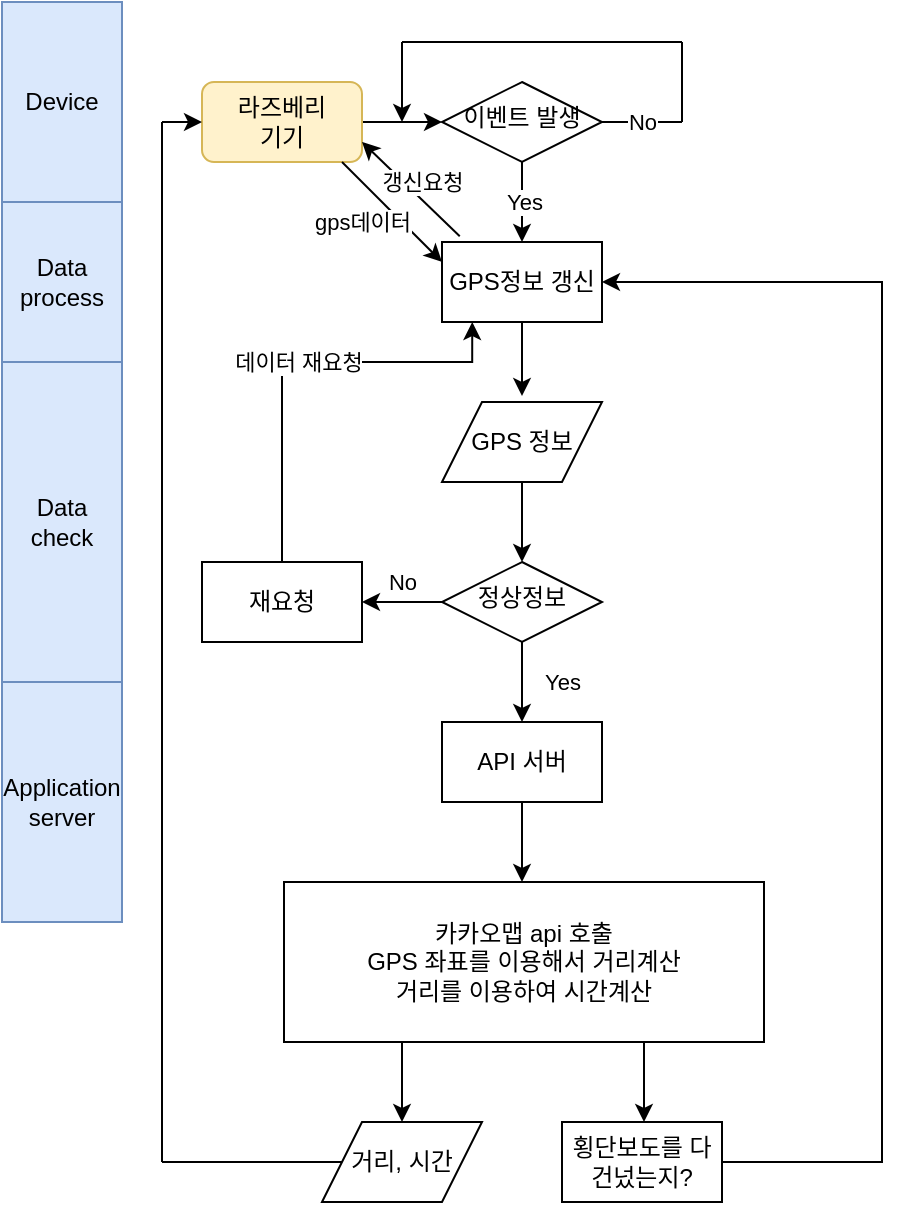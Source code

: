 <mxfile version="14.9.6" type="github">
  <diagram id="C5RBs43oDa-KdzZeNtuy" name="Page-1">
    <mxGraphModel dx="1041" dy="686" grid="1" gridSize="10" guides="1" tooltips="1" connect="1" arrows="1" fold="1" page="1" pageScale="1" pageWidth="827" pageHeight="1169" math="0" shadow="0">
      <root>
        <mxCell id="WIyWlLk6GJQsqaUBKTNV-0" />
        <mxCell id="WIyWlLk6GJQsqaUBKTNV-1" parent="WIyWlLk6GJQsqaUBKTNV-0" />
        <mxCell id="GxKSa9antSzEtUDHz2OE-47" style="edgeStyle=orthogonalEdgeStyle;rounded=0;orthogonalLoop=1;jettySize=auto;html=1;entryX=0;entryY=0.5;entryDx=0;entryDy=0;" edge="1" parent="WIyWlLk6GJQsqaUBKTNV-1" source="WIyWlLk6GJQsqaUBKTNV-3" target="WIyWlLk6GJQsqaUBKTNV-6">
          <mxGeometry relative="1" as="geometry" />
        </mxCell>
        <mxCell id="WIyWlLk6GJQsqaUBKTNV-3" value="라즈베리&lt;br&gt;기기" style="rounded=1;whiteSpace=wrap;html=1;fontSize=12;glass=0;strokeWidth=1;shadow=0;fillColor=#fff2cc;strokeColor=#d6b656;" parent="WIyWlLk6GJQsqaUBKTNV-1" vertex="1">
          <mxGeometry x="120" y="120" width="80" height="40" as="geometry" />
        </mxCell>
        <mxCell id="GxKSa9antSzEtUDHz2OE-61" value="Yes" style="edgeStyle=orthogonalEdgeStyle;rounded=0;orthogonalLoop=1;jettySize=auto;html=1;" edge="1" parent="WIyWlLk6GJQsqaUBKTNV-1" source="WIyWlLk6GJQsqaUBKTNV-6">
          <mxGeometry relative="1" as="geometry">
            <mxPoint x="280" y="200" as="targetPoint" />
          </mxGeometry>
        </mxCell>
        <mxCell id="WIyWlLk6GJQsqaUBKTNV-6" value="이벤트 발생&lt;br&gt;" style="rhombus;whiteSpace=wrap;html=1;shadow=0;fontFamily=Helvetica;fontSize=12;align=center;strokeWidth=1;spacing=6;spacingTop=-4;" parent="WIyWlLk6GJQsqaUBKTNV-1" vertex="1">
          <mxGeometry x="240" y="120" width="80" height="40" as="geometry" />
        </mxCell>
        <mxCell id="GxKSa9antSzEtUDHz2OE-9" value="GPS 정보" style="shape=parallelogram;perimeter=parallelogramPerimeter;whiteSpace=wrap;html=1;fixedSize=1;" vertex="1" parent="WIyWlLk6GJQsqaUBKTNV-1">
          <mxGeometry x="240" y="280" width="80" height="40" as="geometry" />
        </mxCell>
        <mxCell id="GxKSa9antSzEtUDHz2OE-43" value="데이터 재요청" style="edgeStyle=orthogonalEdgeStyle;rounded=0;orthogonalLoop=1;jettySize=auto;html=1;entryX=0.189;entryY=1;entryDx=0;entryDy=0;entryPerimeter=0;" edge="1" parent="WIyWlLk6GJQsqaUBKTNV-1" source="GxKSa9antSzEtUDHz2OE-18" target="GxKSa9antSzEtUDHz2OE-62">
          <mxGeometry relative="1" as="geometry">
            <mxPoint x="254" y="260" as="targetPoint" />
            <Array as="points">
              <mxPoint x="160" y="260" />
              <mxPoint x="255" y="260" />
            </Array>
          </mxGeometry>
        </mxCell>
        <mxCell id="GxKSa9antSzEtUDHz2OE-18" value="재요청" style="rounded=1;whiteSpace=wrap;html=1;fontSize=12;glass=0;strokeWidth=1;shadow=0;arcSize=0;" vertex="1" parent="WIyWlLk6GJQsqaUBKTNV-1">
          <mxGeometry x="120" y="360" width="80" height="40" as="geometry" />
        </mxCell>
        <mxCell id="GxKSa9antSzEtUDHz2OE-26" value="Yes" style="endArrow=classic;html=1;exitX=0.5;exitY=1;exitDx=0;exitDy=0;" edge="1" parent="WIyWlLk6GJQsqaUBKTNV-1">
          <mxGeometry y="20" width="50" height="50" relative="1" as="geometry">
            <mxPoint x="280" y="400" as="sourcePoint" />
            <mxPoint x="280" y="440" as="targetPoint" />
            <mxPoint as="offset" />
          </mxGeometry>
        </mxCell>
        <mxCell id="GxKSa9antSzEtUDHz2OE-44" style="edgeStyle=orthogonalEdgeStyle;rounded=0;orthogonalLoop=1;jettySize=auto;html=1;" edge="1" parent="WIyWlLk6GJQsqaUBKTNV-1" source="GxKSa9antSzEtUDHz2OE-28">
          <mxGeometry relative="1" as="geometry">
            <mxPoint x="280" y="520" as="targetPoint" />
          </mxGeometry>
        </mxCell>
        <mxCell id="GxKSa9antSzEtUDHz2OE-28" value="API 서버" style="rounded=0;whiteSpace=wrap;html=1;" vertex="1" parent="WIyWlLk6GJQsqaUBKTNV-1">
          <mxGeometry x="240" y="440" width="80" height="40" as="geometry" />
        </mxCell>
        <mxCell id="GxKSa9antSzEtUDHz2OE-29" value="" style="endArrow=none;html=1;" edge="1" parent="WIyWlLk6GJQsqaUBKTNV-1">
          <mxGeometry width="50" height="50" relative="1" as="geometry">
            <mxPoint x="360" y="140" as="sourcePoint" />
            <mxPoint x="360" y="100" as="targetPoint" />
          </mxGeometry>
        </mxCell>
        <mxCell id="GxKSa9antSzEtUDHz2OE-30" value="" style="endArrow=none;html=1;" edge="1" parent="WIyWlLk6GJQsqaUBKTNV-1">
          <mxGeometry width="50" height="50" relative="1" as="geometry">
            <mxPoint x="220" y="100" as="sourcePoint" />
            <mxPoint x="360" y="100" as="targetPoint" />
          </mxGeometry>
        </mxCell>
        <mxCell id="GxKSa9antSzEtUDHz2OE-31" value="" style="endArrow=classic;html=1;" edge="1" parent="WIyWlLk6GJQsqaUBKTNV-1">
          <mxGeometry width="50" height="50" relative="1" as="geometry">
            <mxPoint x="220" y="100" as="sourcePoint" />
            <mxPoint x="220" y="140" as="targetPoint" />
          </mxGeometry>
        </mxCell>
        <mxCell id="GxKSa9antSzEtUDHz2OE-32" value="No" style="endArrow=none;html=1;exitX=1;exitY=0.5;exitDx=0;exitDy=0;" edge="1" parent="WIyWlLk6GJQsqaUBKTNV-1" source="WIyWlLk6GJQsqaUBKTNV-6">
          <mxGeometry width="50" height="50" relative="1" as="geometry">
            <mxPoint x="260" y="280" as="sourcePoint" />
            <mxPoint x="360" y="140" as="targetPoint" />
          </mxGeometry>
        </mxCell>
        <mxCell id="GxKSa9antSzEtUDHz2OE-36" value="" style="endArrow=none;html=1;" edge="1" parent="WIyWlLk6GJQsqaUBKTNV-1">
          <mxGeometry width="50" height="50" relative="1" as="geometry">
            <mxPoint x="100" y="660" as="sourcePoint" />
            <mxPoint x="100" y="140" as="targetPoint" />
          </mxGeometry>
        </mxCell>
        <mxCell id="GxKSa9antSzEtUDHz2OE-37" value="" style="endArrow=classic;html=1;entryX=0;entryY=0.5;entryDx=0;entryDy=0;" edge="1" parent="WIyWlLk6GJQsqaUBKTNV-1" target="WIyWlLk6GJQsqaUBKTNV-3">
          <mxGeometry width="50" height="50" relative="1" as="geometry">
            <mxPoint x="100" y="140" as="sourcePoint" />
            <mxPoint x="270" y="290" as="targetPoint" />
            <Array as="points">
              <mxPoint x="110" y="140" />
            </Array>
          </mxGeometry>
        </mxCell>
        <mxCell id="GxKSa9antSzEtUDHz2OE-40" value="정상정보" style="rhombus;whiteSpace=wrap;html=1;shadow=0;fontFamily=Helvetica;fontSize=12;align=center;strokeWidth=1;spacing=6;spacingTop=-4;" vertex="1" parent="WIyWlLk6GJQsqaUBKTNV-1">
          <mxGeometry x="240" y="360" width="80" height="40" as="geometry" />
        </mxCell>
        <mxCell id="GxKSa9antSzEtUDHz2OE-41" value="No" style="endArrow=classic;html=1;exitX=0;exitY=0.5;exitDx=0;exitDy=0;entryX=1;entryY=0.5;entryDx=0;entryDy=0;" edge="1" parent="WIyWlLk6GJQsqaUBKTNV-1" source="GxKSa9antSzEtUDHz2OE-40" target="GxKSa9antSzEtUDHz2OE-18">
          <mxGeometry y="-10" width="50" height="50" relative="1" as="geometry">
            <mxPoint x="220" y="380" as="sourcePoint" />
            <mxPoint x="270" y="330" as="targetPoint" />
            <Array as="points" />
            <mxPoint as="offset" />
          </mxGeometry>
        </mxCell>
        <mxCell id="GxKSa9antSzEtUDHz2OE-42" value="" style="endArrow=classic;html=1;exitX=0.5;exitY=1;exitDx=0;exitDy=0;entryX=0.5;entryY=0;entryDx=0;entryDy=0;" edge="1" parent="WIyWlLk6GJQsqaUBKTNV-1" source="GxKSa9antSzEtUDHz2OE-9" target="GxKSa9antSzEtUDHz2OE-40">
          <mxGeometry width="50" height="50" relative="1" as="geometry">
            <mxPoint x="220" y="340" as="sourcePoint" />
            <mxPoint x="270" y="290" as="targetPoint" />
          </mxGeometry>
        </mxCell>
        <mxCell id="GxKSa9antSzEtUDHz2OE-54" style="edgeStyle=orthogonalEdgeStyle;rounded=0;orthogonalLoop=1;jettySize=auto;html=1;" edge="1" parent="WIyWlLk6GJQsqaUBKTNV-1" source="GxKSa9antSzEtUDHz2OE-45">
          <mxGeometry relative="1" as="geometry">
            <mxPoint x="220" y="640" as="targetPoint" />
            <Array as="points">
              <mxPoint x="220" y="630" />
              <mxPoint x="220" y="630" />
            </Array>
          </mxGeometry>
        </mxCell>
        <mxCell id="GxKSa9antSzEtUDHz2OE-55" style="edgeStyle=orthogonalEdgeStyle;rounded=0;orthogonalLoop=1;jettySize=auto;html=1;exitX=0.75;exitY=1;exitDx=0;exitDy=0;" edge="1" parent="WIyWlLk6GJQsqaUBKTNV-1" source="GxKSa9antSzEtUDHz2OE-45">
          <mxGeometry relative="1" as="geometry">
            <mxPoint x="341" y="640" as="targetPoint" />
          </mxGeometry>
        </mxCell>
        <mxCell id="GxKSa9antSzEtUDHz2OE-45" value="카카오맵 api 호출&lt;br&gt;GPS 좌표를 이용해서 거리계산&lt;br&gt;거리를 이용하여 시간계산" style="rounded=0;whiteSpace=wrap;html=1;" vertex="1" parent="WIyWlLk6GJQsqaUBKTNV-1">
          <mxGeometry x="161" y="520" width="240" height="80" as="geometry" />
        </mxCell>
        <mxCell id="GxKSa9antSzEtUDHz2OE-50" value="Device" style="rounded=0;whiteSpace=wrap;html=1;fillColor=#dae8fc;strokeColor=#6c8ebf;" vertex="1" parent="WIyWlLk6GJQsqaUBKTNV-1">
          <mxGeometry x="20" y="80" width="60" height="100" as="geometry" />
        </mxCell>
        <mxCell id="GxKSa9antSzEtUDHz2OE-51" value="Data process" style="rounded=0;whiteSpace=wrap;html=1;fillColor=#dae8fc;strokeColor=#6c8ebf;" vertex="1" parent="WIyWlLk6GJQsqaUBKTNV-1">
          <mxGeometry x="20" y="180" width="60" height="80" as="geometry" />
        </mxCell>
        <mxCell id="GxKSa9antSzEtUDHz2OE-52" value="Data check" style="rounded=0;whiteSpace=wrap;html=1;fillColor=#dae8fc;strokeColor=#6c8ebf;" vertex="1" parent="WIyWlLk6GJQsqaUBKTNV-1">
          <mxGeometry x="20" y="260" width="60" height="160" as="geometry" />
        </mxCell>
        <mxCell id="GxKSa9antSzEtUDHz2OE-53" value="Application server" style="rounded=0;whiteSpace=wrap;html=1;fillColor=#dae8fc;strokeColor=#6c8ebf;" vertex="1" parent="WIyWlLk6GJQsqaUBKTNV-1">
          <mxGeometry x="20" y="420" width="60" height="120" as="geometry" />
        </mxCell>
        <mxCell id="GxKSa9antSzEtUDHz2OE-71" style="edgeStyle=orthogonalEdgeStyle;rounded=0;orthogonalLoop=1;jettySize=auto;html=1;entryX=1;entryY=0.5;entryDx=0;entryDy=0;" edge="1" parent="WIyWlLk6GJQsqaUBKTNV-1" source="GxKSa9antSzEtUDHz2OE-57" target="GxKSa9antSzEtUDHz2OE-62">
          <mxGeometry relative="1" as="geometry">
            <mxPoint x="460" y="220" as="targetPoint" />
            <Array as="points">
              <mxPoint x="460" y="660" />
              <mxPoint x="460" y="220" />
            </Array>
          </mxGeometry>
        </mxCell>
        <mxCell id="GxKSa9antSzEtUDHz2OE-57" value="횡단보도를 다 건넜는지?" style="rounded=0;whiteSpace=wrap;html=1;" vertex="1" parent="WIyWlLk6GJQsqaUBKTNV-1">
          <mxGeometry x="300" y="640" width="80" height="40" as="geometry" />
        </mxCell>
        <mxCell id="GxKSa9antSzEtUDHz2OE-66" style="edgeStyle=orthogonalEdgeStyle;rounded=0;orthogonalLoop=1;jettySize=auto;html=1;" edge="1" parent="WIyWlLk6GJQsqaUBKTNV-1" source="GxKSa9antSzEtUDHz2OE-62">
          <mxGeometry relative="1" as="geometry">
            <mxPoint x="280" y="277" as="targetPoint" />
            <Array as="points">
              <mxPoint x="280" y="277" />
              <mxPoint x="280" y="277" />
            </Array>
          </mxGeometry>
        </mxCell>
        <mxCell id="GxKSa9antSzEtUDHz2OE-62" value="GPS정보 갱신" style="rounded=0;whiteSpace=wrap;html=1;" vertex="1" parent="WIyWlLk6GJQsqaUBKTNV-1">
          <mxGeometry x="240" y="200" width="80" height="40" as="geometry" />
        </mxCell>
        <mxCell id="GxKSa9antSzEtUDHz2OE-67" value="갱신요청" style="endArrow=classic;html=1;exitX=0.111;exitY=-0.071;exitDx=0;exitDy=0;entryX=1;entryY=0.75;entryDx=0;entryDy=0;exitPerimeter=0;" edge="1" parent="WIyWlLk6GJQsqaUBKTNV-1" source="GxKSa9antSzEtUDHz2OE-62" target="WIyWlLk6GJQsqaUBKTNV-3">
          <mxGeometry x="-0.045" y="-6" width="50" height="50" relative="1" as="geometry">
            <mxPoint x="280" y="360" as="sourcePoint" />
            <mxPoint x="330" y="310" as="targetPoint" />
            <mxPoint as="offset" />
          </mxGeometry>
        </mxCell>
        <mxCell id="GxKSa9antSzEtUDHz2OE-69" value="gps데이터" style="endArrow=classic;html=1;exitX=0.875;exitY=1;exitDx=0;exitDy=0;exitPerimeter=0;entryX=0;entryY=0.25;entryDx=0;entryDy=0;" edge="1" parent="WIyWlLk6GJQsqaUBKTNV-1" source="WIyWlLk6GJQsqaUBKTNV-3" target="GxKSa9antSzEtUDHz2OE-62">
          <mxGeometry x="-0.2" y="-14" width="50" height="50" relative="1" as="geometry">
            <mxPoint x="280" y="360" as="sourcePoint" />
            <mxPoint x="330" y="310" as="targetPoint" />
            <mxPoint as="offset" />
          </mxGeometry>
        </mxCell>
        <mxCell id="GxKSa9antSzEtUDHz2OE-72" value="" style="endArrow=none;html=1;entryX=0;entryY=0.5;entryDx=0;entryDy=0;" edge="1" parent="WIyWlLk6GJQsqaUBKTNV-1" target="GxKSa9antSzEtUDHz2OE-76">
          <mxGeometry width="50" height="50" relative="1" as="geometry">
            <mxPoint x="100" y="660" as="sourcePoint" />
            <mxPoint x="180" y="660" as="targetPoint" />
          </mxGeometry>
        </mxCell>
        <mxCell id="GxKSa9antSzEtUDHz2OE-76" value="거리, 시간" style="shape=parallelogram;perimeter=parallelogramPerimeter;whiteSpace=wrap;html=1;fixedSize=1;" vertex="1" parent="WIyWlLk6GJQsqaUBKTNV-1">
          <mxGeometry x="180" y="640" width="80" height="40" as="geometry" />
        </mxCell>
      </root>
    </mxGraphModel>
  </diagram>
</mxfile>
